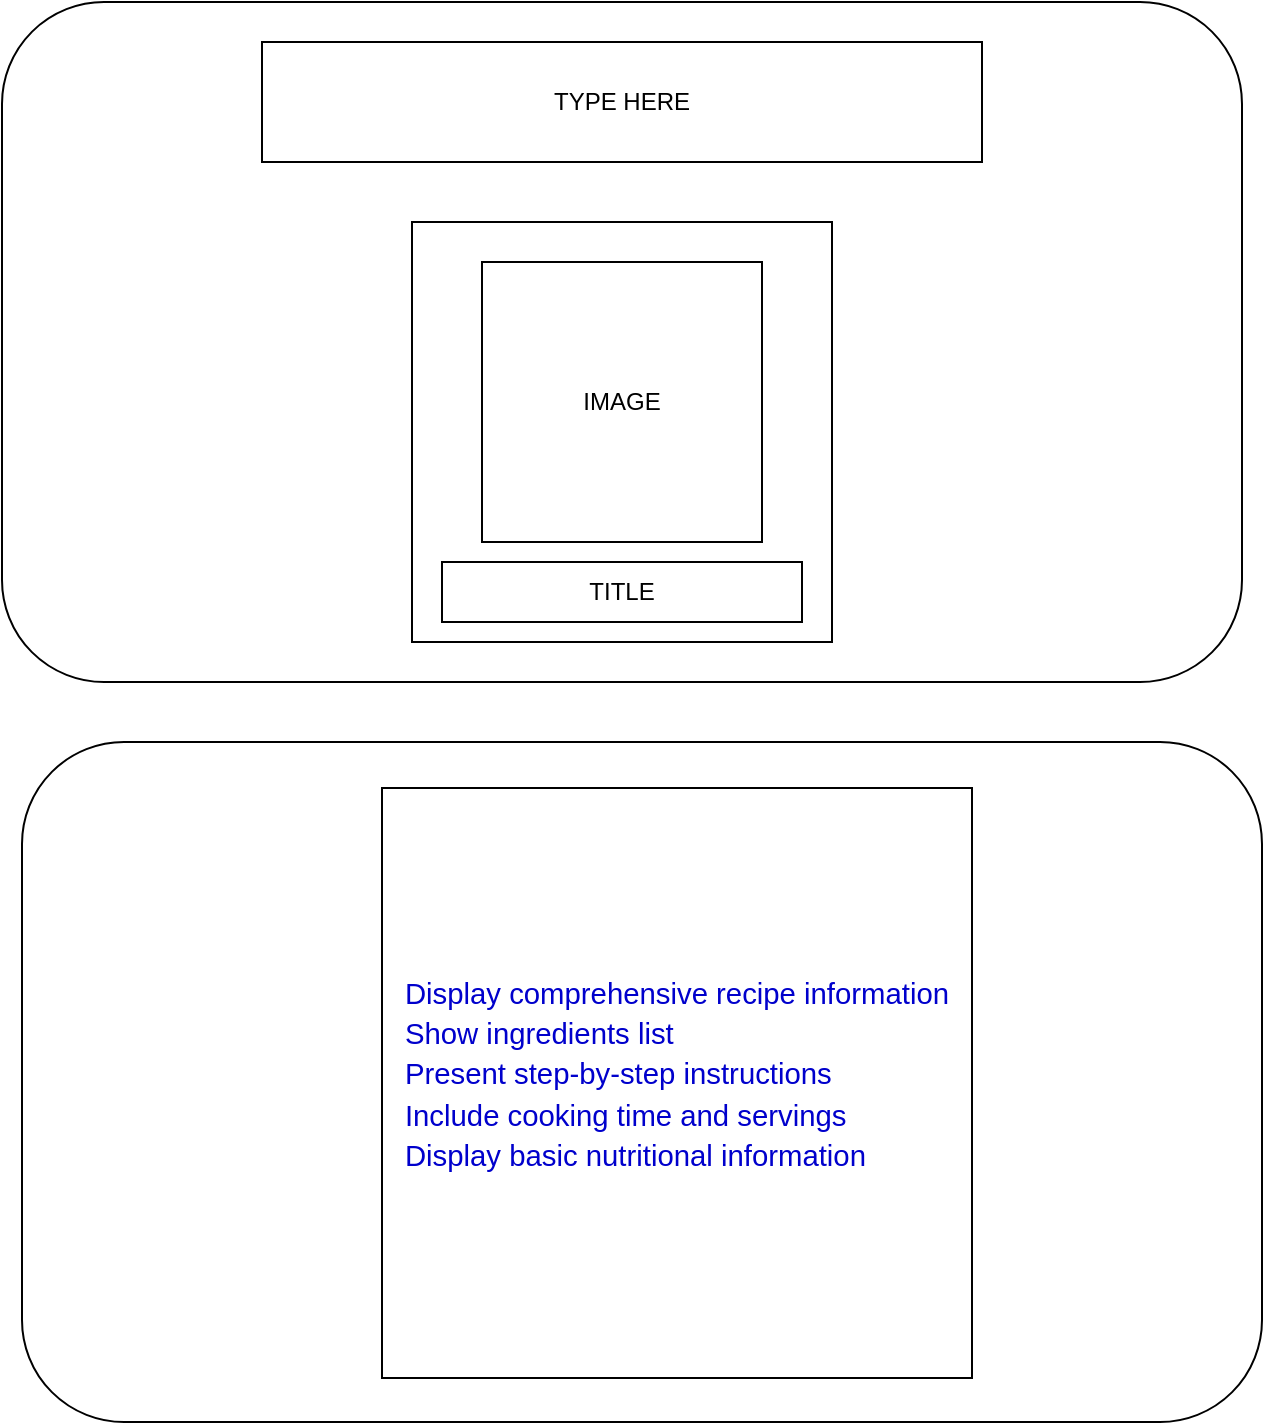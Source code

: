 <mxfile>
    <diagram id="-pT2JcCniQSp9khg3KoX" name="Page-1">
        <mxGraphModel dx="1810" dy="437" grid="1" gridSize="10" guides="1" tooltips="1" connect="1" arrows="1" fold="1" page="1" pageScale="1" pageWidth="850" pageHeight="1100" math="0" shadow="0">
            <root>
                <mxCell id="0"/>
                <mxCell id="1" parent="0"/>
                <mxCell id="2" value="" style="rounded=1;whiteSpace=wrap;html=1;" parent="1" vertex="1">
                    <mxGeometry x="-10" y="10" width="620" height="340" as="geometry"/>
                </mxCell>
                <mxCell id="3" value="TYPE HERE" style="rounded=0;whiteSpace=wrap;html=1;" parent="1" vertex="1">
                    <mxGeometry x="120" y="30" width="360" height="60" as="geometry"/>
                </mxCell>
                <mxCell id="4" value="" style="whiteSpace=wrap;html=1;aspect=fixed;" parent="1" vertex="1">
                    <mxGeometry x="195" y="120" width="210" height="210" as="geometry"/>
                </mxCell>
                <mxCell id="7" value="TITLE" style="rounded=0;whiteSpace=wrap;html=1;" parent="1" vertex="1">
                    <mxGeometry x="210" y="290" width="180" height="30" as="geometry"/>
                </mxCell>
                <mxCell id="8" value="IMAGE" style="whiteSpace=wrap;html=1;aspect=fixed;" parent="1" vertex="1">
                    <mxGeometry x="230" y="140" width="140" height="140" as="geometry"/>
                </mxCell>
                <mxCell id="9" value="" style="rounded=1;whiteSpace=wrap;html=1;" parent="1" vertex="1">
                    <mxGeometry y="380" width="620" height="340" as="geometry"/>
                </mxCell>
                <mxCell id="10" value="&lt;h3 style=&quot;line-height:1.38;margin-top:0pt;margin-bottom:12pt;&quot;&gt;&lt;div style=&quot;text-align: justify;&quot;&gt;&lt;span style=&quot;color: rgb(0, 0, 204); background-color: transparent; font-family: Arial, sans-serif; font-size: 11pt; font-weight: normal;&quot;&gt;&lt;br&gt;&lt;/span&gt;&lt;/div&gt;&lt;div style=&quot;text-align: justify;&quot;&gt;&lt;span style=&quot;color: rgb(0, 0, 204); background-color: transparent; font-family: Arial, sans-serif; font-size: 11pt; font-weight: normal;&quot;&gt;Display comprehensive recipe information&lt;/span&gt;&lt;/div&gt;&lt;div style=&quot;text-align: justify;&quot;&gt;&lt;span style=&quot;background-color: transparent; font-size: 11pt; font-family: Arial, sans-serif; color: rgb(0, 0, 204); font-weight: normal;&quot;&gt;Show ingredients list&lt;/span&gt;&lt;/div&gt;&lt;div style=&quot;text-align: justify;&quot;&gt;&lt;span style=&quot;background-color: transparent; font-size: 11pt; font-family: Arial, sans-serif; color: rgb(0, 0, 204); font-weight: normal;&quot;&gt;Present step-by-step instructions&lt;/span&gt;&lt;/div&gt;&lt;div style=&quot;text-align: justify;&quot;&gt;&lt;span style=&quot;background-color: transparent; font-size: 11pt; font-family: Arial, sans-serif; color: rgb(0, 0, 204); font-weight: normal;&quot;&gt;Include cooking time and servings&lt;/span&gt;&lt;/div&gt;&lt;div style=&quot;text-align: justify;&quot;&gt;&lt;span style=&quot;background-color: transparent; font-size: 11pt; font-family: Arial, sans-serif; color: rgb(0, 0, 204); font-weight: normal;&quot;&gt;Display basic nutritional information&lt;/span&gt;&lt;/div&gt;&lt;/h3&gt;&lt;div style=&quot;text-align: justify;&quot;&gt;&lt;b&gt;&lt;br&gt;&lt;/b&gt;&lt;/div&gt;" style="whiteSpace=wrap;html=1;aspect=fixed;align=center;" parent="1" vertex="1">
                    <mxGeometry x="180" y="403" width="295" height="295" as="geometry"/>
                </mxCell>
            </root>
        </mxGraphModel>
    </diagram>
</mxfile>